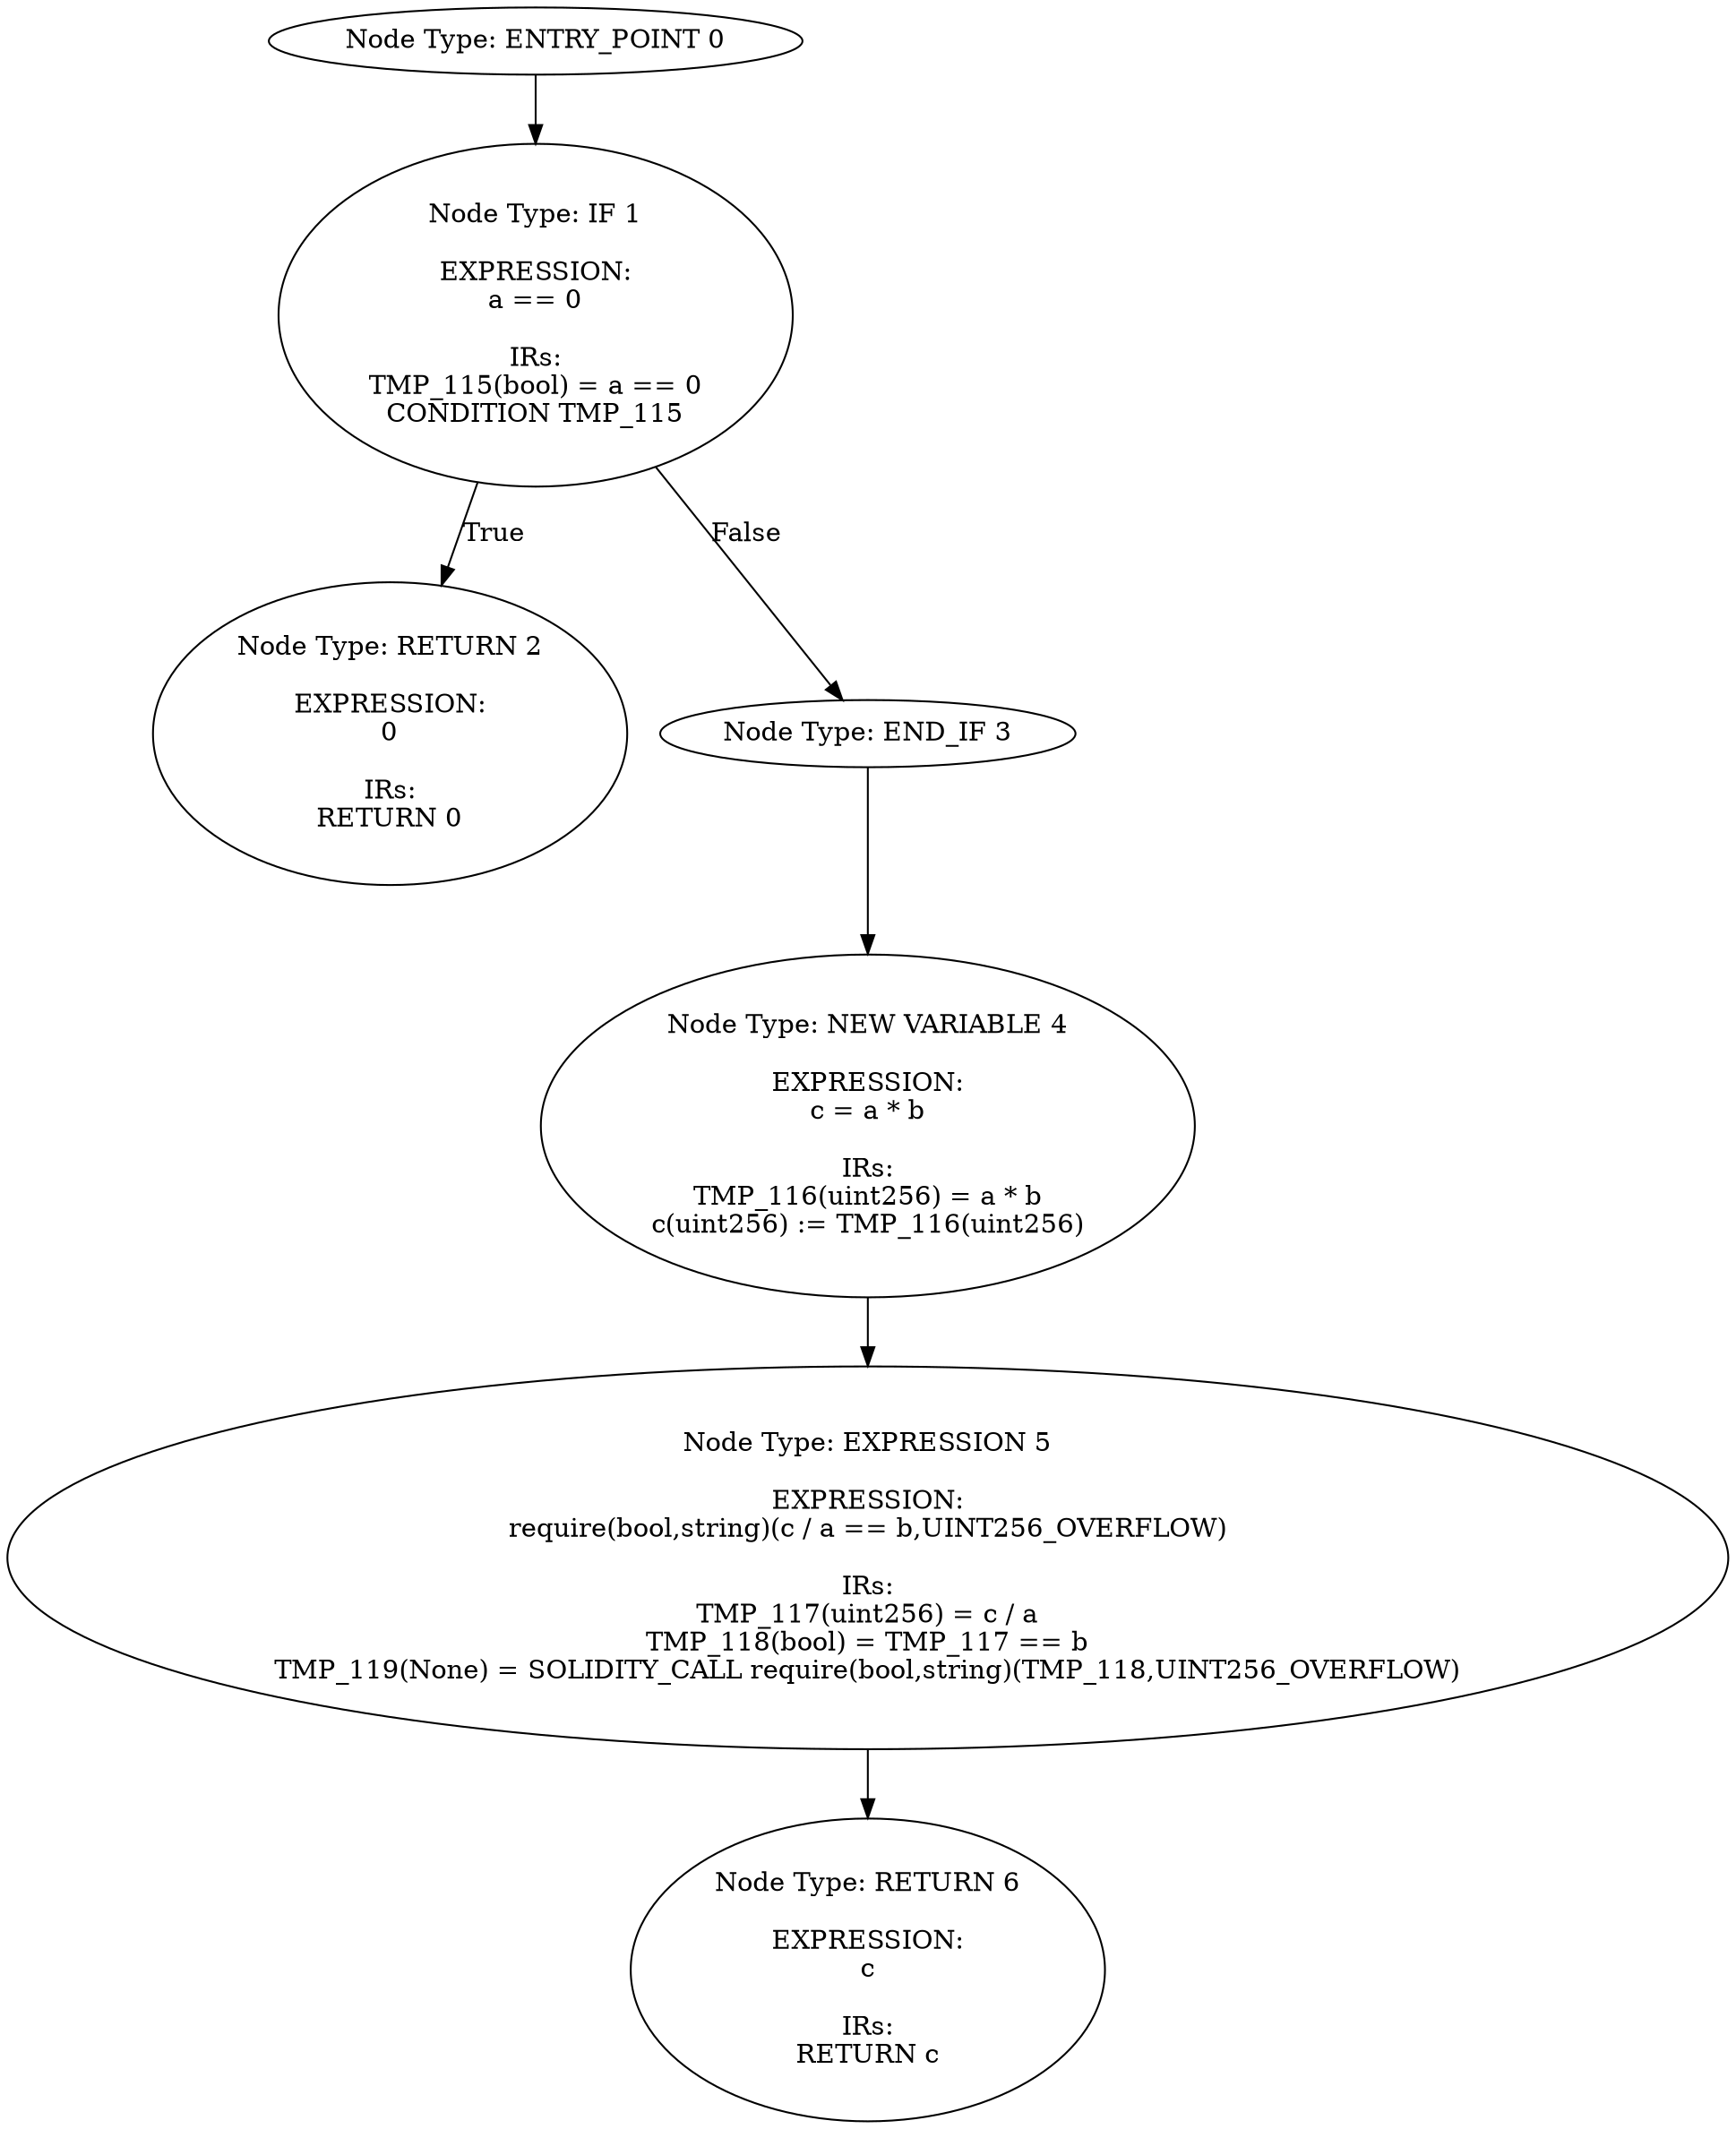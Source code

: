 digraph{
0[label="Node Type: ENTRY_POINT 0
"];
0->1;
1[label="Node Type: IF 1

EXPRESSION:
a == 0

IRs:
TMP_115(bool) = a == 0
CONDITION TMP_115"];
1->2[label="True"];
1->3[label="False"];
2[label="Node Type: RETURN 2

EXPRESSION:
0

IRs:
RETURN 0"];
3[label="Node Type: END_IF 3
"];
3->4;
4[label="Node Type: NEW VARIABLE 4

EXPRESSION:
c = a * b

IRs:
TMP_116(uint256) = a * b
c(uint256) := TMP_116(uint256)"];
4->5;
5[label="Node Type: EXPRESSION 5

EXPRESSION:
require(bool,string)(c / a == b,UINT256_OVERFLOW)

IRs:
TMP_117(uint256) = c / a
TMP_118(bool) = TMP_117 == b
TMP_119(None) = SOLIDITY_CALL require(bool,string)(TMP_118,UINT256_OVERFLOW)"];
5->6;
6[label="Node Type: RETURN 6

EXPRESSION:
c

IRs:
RETURN c"];
}
